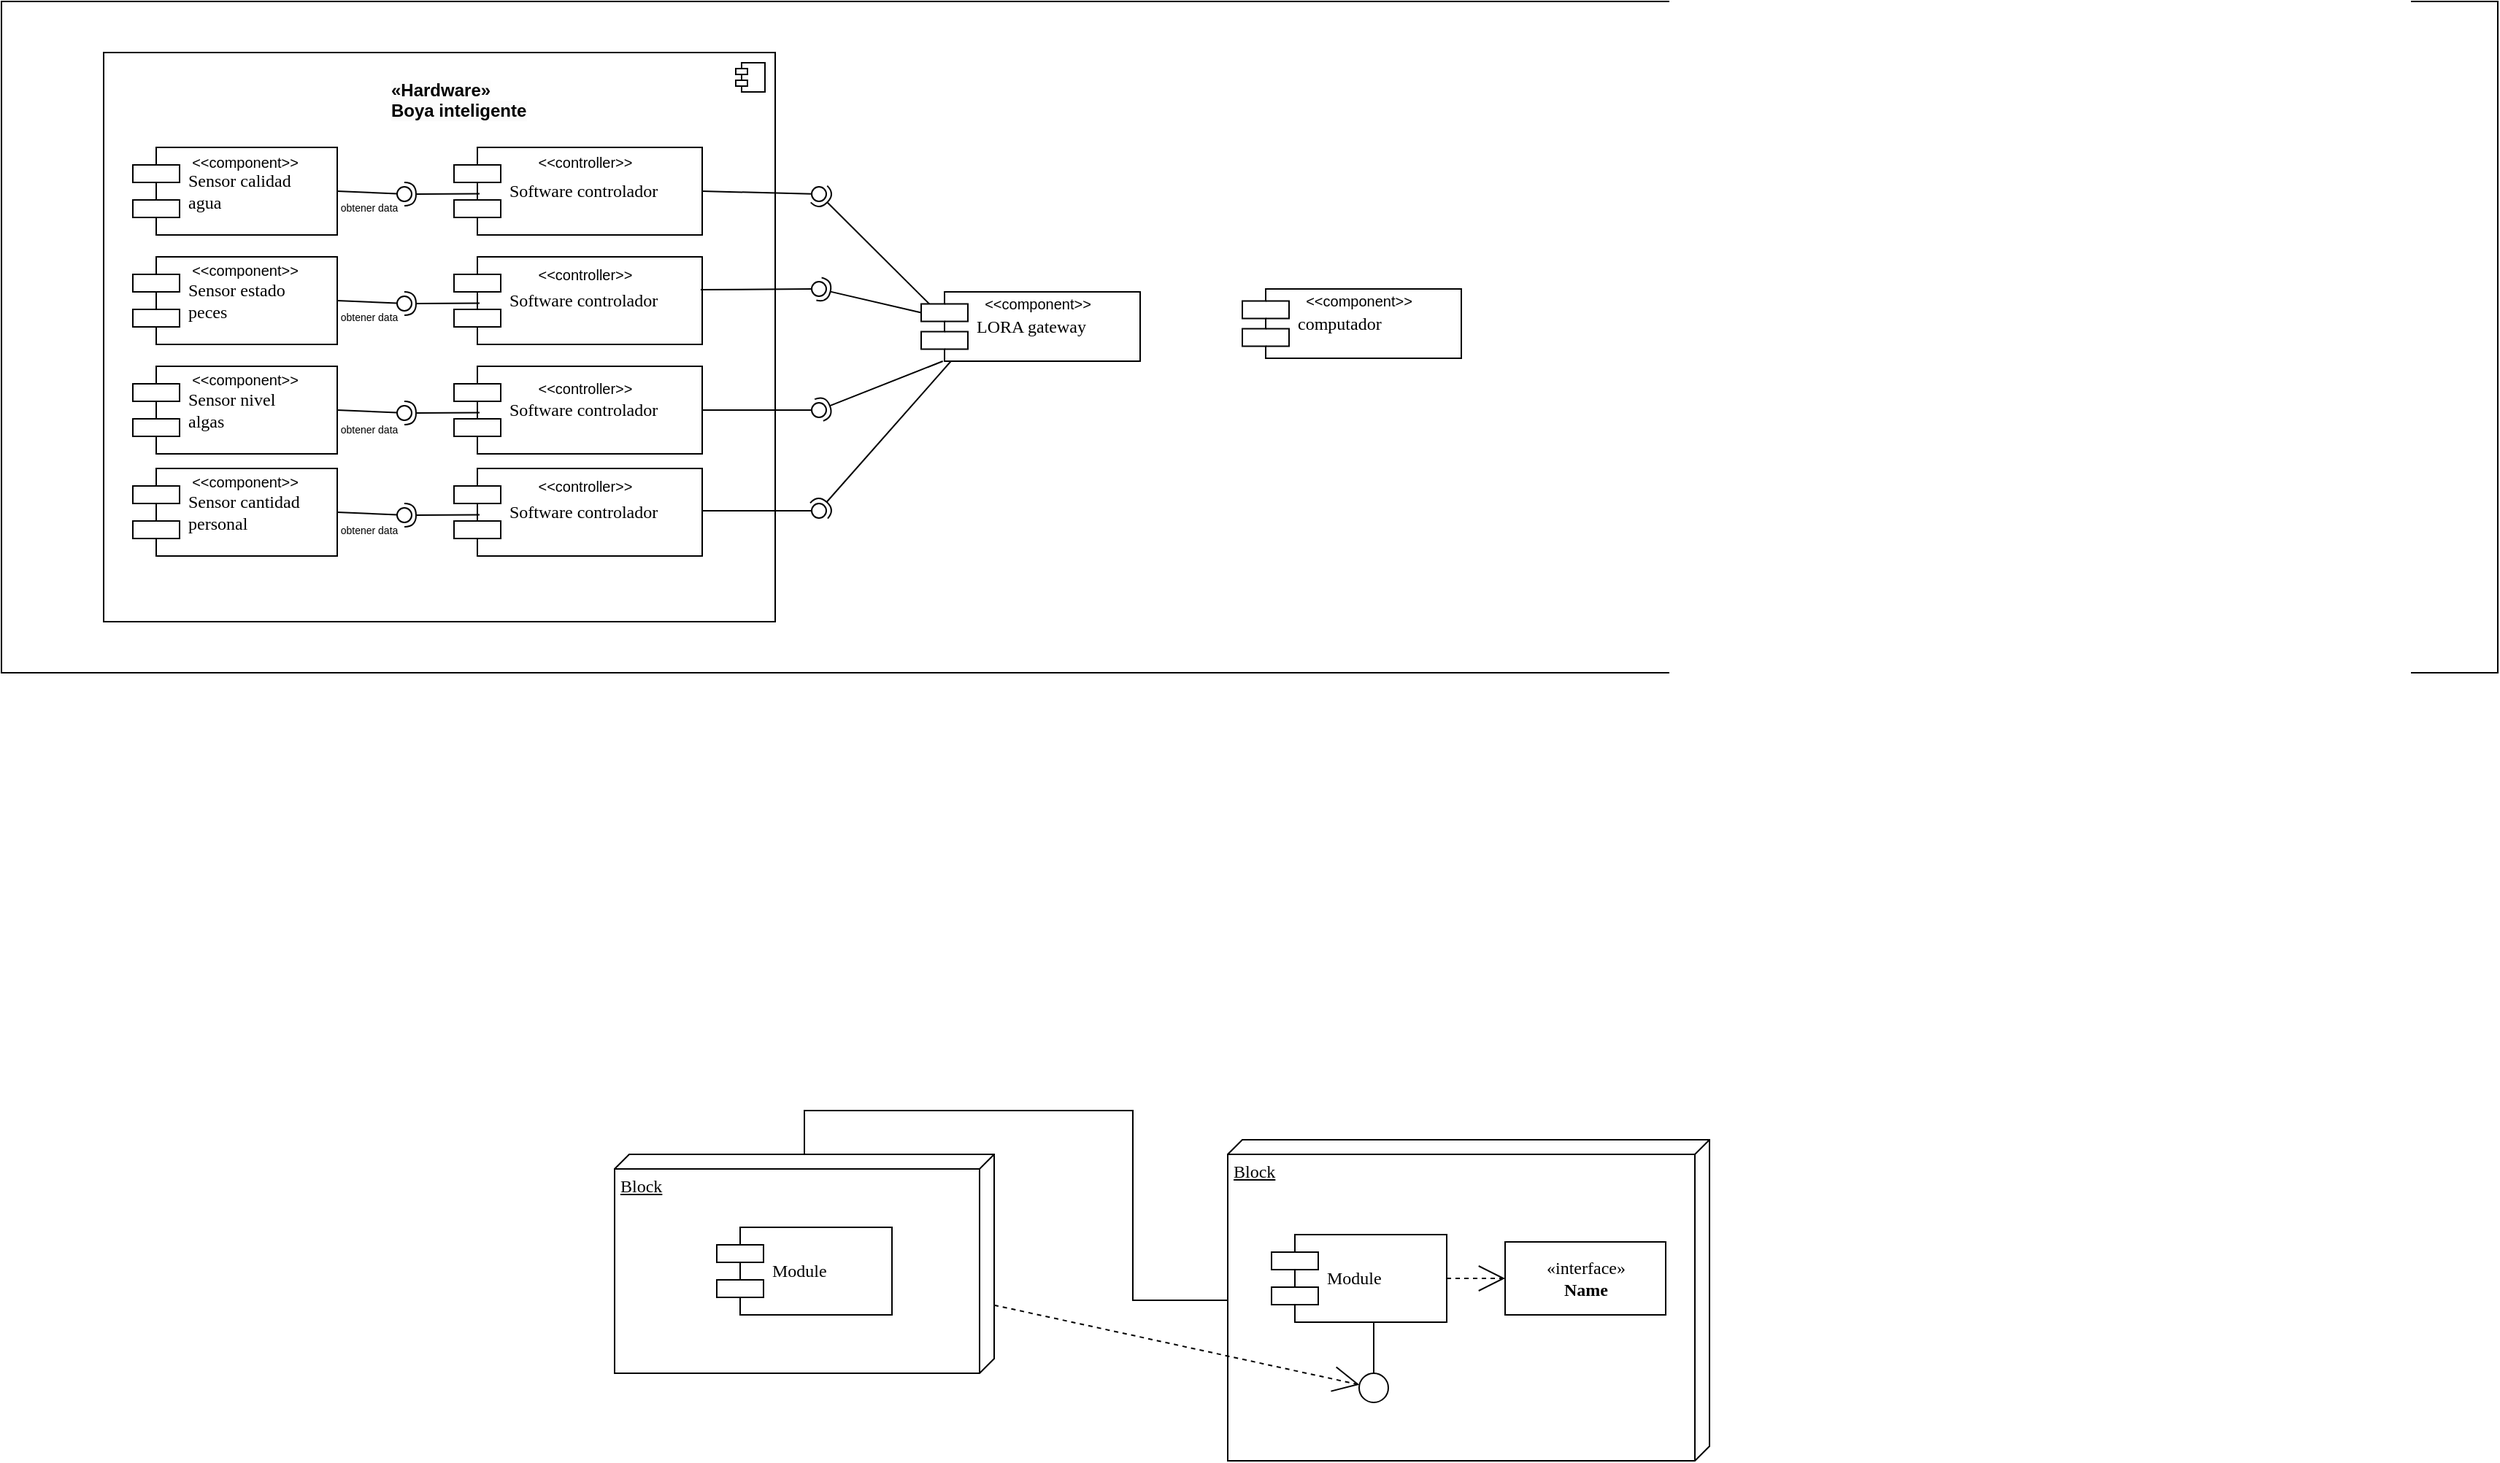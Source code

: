 <mxfile version="24.3.1" type="github">
  <diagram name="Page-1" id="5f0bae14-7c28-e335-631c-24af17079c00">
    <mxGraphModel dx="1841" dy="379" grid="1" gridSize="10" guides="1" tooltips="1" connect="1" arrows="1" fold="1" page="1" pageScale="1" pageWidth="1100" pageHeight="850" background="none" math="0" shadow="0">
      <root>
        <mxCell id="0" />
        <mxCell id="1" parent="0" />
        <mxCell id="qqnhKsSnMTDeRwUh5UgO-30" value="&lt;p style=&quot;line-height: 100%;&quot;&gt;&lt;br&gt;&lt;/p&gt;" style="html=1;dropTarget=0;whiteSpace=wrap;fillColor=none;movable=0;resizable=0;rotatable=0;deletable=0;editable=0;locked=1;connectable=0;" vertex="1" parent="1">
          <mxGeometry x="-10" y="35" width="460" height="390" as="geometry" />
        </mxCell>
        <mxCell id="qqnhKsSnMTDeRwUh5UgO-31" value="" style="shape=module;jettyWidth=8;jettyHeight=4;" vertex="1" parent="qqnhKsSnMTDeRwUh5UgO-30">
          <mxGeometry x="1" width="20" height="20" relative="1" as="geometry">
            <mxPoint x="-27" y="7" as="offset" />
          </mxGeometry>
        </mxCell>
        <mxCell id="39150e848f15840c-2" value="Block" style="verticalAlign=top;align=left;spacingTop=8;spacingLeft=2;spacingRight=12;shape=cube;size=10;direction=south;fontStyle=4;html=1;rounded=0;shadow=0;comic=0;labelBackgroundColor=none;strokeWidth=1;fontFamily=Verdana;fontSize=12" parent="1" vertex="1">
          <mxGeometry x="760" y="780" width="330" height="220" as="geometry" />
        </mxCell>
        <mxCell id="39150e848f15840c-3" value="Block" style="verticalAlign=top;align=left;spacingTop=8;spacingLeft=2;spacingRight=12;shape=cube;size=10;direction=south;fontStyle=4;html=1;rounded=0;shadow=0;comic=0;labelBackgroundColor=none;strokeWidth=1;fontFamily=Verdana;fontSize=12" parent="1" vertex="1">
          <mxGeometry x="340" y="790" width="260" height="150" as="geometry" />
        </mxCell>
        <mxCell id="39150e848f15840c-5" value="Sensor&amp;nbsp;&lt;span style=&quot;background-color: initial;&quot;&gt;calidad&lt;/span&gt;&lt;div&gt;agua&lt;/div&gt;" style="shape=component;align=left;spacingLeft=36;rounded=0;shadow=0;comic=0;labelBackgroundColor=none;strokeWidth=1;fontFamily=Verdana;fontSize=12;html=1;" parent="1" vertex="1">
          <mxGeometry x="10" y="100" width="140" height="60" as="geometry" />
        </mxCell>
        <mxCell id="39150e848f15840c-7" value="Module" style="shape=component;align=left;spacingLeft=36;rounded=0;shadow=0;comic=0;labelBackgroundColor=none;strokeWidth=1;fontFamily=Verdana;fontSize=12;html=1;" parent="1" vertex="1">
          <mxGeometry x="790" y="845" width="120" height="60" as="geometry" />
        </mxCell>
        <mxCell id="39150e848f15840c-8" value="&amp;laquo;interface&amp;raquo;&lt;br&gt;&lt;b&gt;Name&lt;/b&gt;" style="html=1;rounded=0;shadow=0;comic=0;labelBackgroundColor=none;strokeWidth=1;fontFamily=Verdana;fontSize=12;align=center;" parent="1" vertex="1">
          <mxGeometry x="950" y="850" width="110" height="50" as="geometry" />
        </mxCell>
        <mxCell id="39150e848f15840c-9" value="" style="ellipse;whiteSpace=wrap;html=1;rounded=0;shadow=0;comic=0;labelBackgroundColor=none;strokeWidth=1;fontFamily=Verdana;fontSize=12;align=center;" parent="1" vertex="1">
          <mxGeometry x="850" y="940" width="20" height="20" as="geometry" />
        </mxCell>
        <mxCell id="39150e848f15840c-10" value="Module" style="shape=component;align=left;spacingLeft=36;rounded=0;shadow=0;comic=0;labelBackgroundColor=none;strokeWidth=1;fontFamily=Verdana;fontSize=12;html=1;" parent="1" vertex="1">
          <mxGeometry x="410" y="840" width="120" height="60" as="geometry" />
        </mxCell>
        <mxCell id="39150e848f15840c-12" style="edgeStyle=none;rounded=0;html=1;dashed=1;labelBackgroundColor=none;startArrow=none;startFill=0;startSize=8;endArrow=open;endFill=0;endSize=16;fontFamily=Verdana;fontSize=12;" parent="1" source="39150e848f15840c-3" target="39150e848f15840c-9" edge="1">
          <mxGeometry relative="1" as="geometry" />
        </mxCell>
        <mxCell id="39150e848f15840c-13" style="edgeStyle=elbowEdgeStyle;rounded=0;html=1;labelBackgroundColor=none;startArrow=none;startFill=0;startSize=8;endArrow=none;endFill=0;endSize=16;fontFamily=Verdana;fontSize=12;" parent="1" source="39150e848f15840c-9" target="39150e848f15840c-7" edge="1">
          <mxGeometry relative="1" as="geometry" />
        </mxCell>
        <mxCell id="39150e848f15840c-16" style="edgeStyle=orthogonalEdgeStyle;rounded=0;html=1;dashed=1;labelBackgroundColor=none;startArrow=none;startFill=0;startSize=8;endArrow=open;endFill=0;endSize=16;fontFamily=Verdana;fontSize=12;" parent="1" source="39150e848f15840c-7" target="39150e848f15840c-8" edge="1">
          <mxGeometry relative="1" as="geometry" />
        </mxCell>
        <mxCell id="39150e848f15840c-17" style="edgeStyle=orthogonalEdgeStyle;rounded=0;html=1;labelBackgroundColor=none;startArrow=none;startFill=0;startSize=8;endArrow=none;endFill=0;endSize=16;fontFamily=Verdana;fontSize=12;" parent="1" source="39150e848f15840c-3" target="39150e848f15840c-2" edge="1">
          <mxGeometry relative="1" as="geometry">
            <Array as="points">
              <mxPoint x="470" y="760" />
              <mxPoint x="695" y="760" />
              <mxPoint x="695" y="890" />
            </Array>
          </mxGeometry>
        </mxCell>
        <mxCell id="qqnhKsSnMTDeRwUh5UgO-1" value="Software controlador" style="shape=component;align=left;spacingLeft=36;rounded=0;shadow=0;comic=0;labelBackgroundColor=none;strokeWidth=1;fontFamily=Verdana;fontSize=12;html=1;" vertex="1" parent="1">
          <mxGeometry x="230" y="100" width="170" height="60" as="geometry" />
        </mxCell>
        <mxCell id="qqnhKsSnMTDeRwUh5UgO-2" value="" style="rounded=0;orthogonalLoop=1;jettySize=auto;html=1;endArrow=halfCircle;endFill=0;endSize=6;strokeWidth=1;sketch=0;fontSize=12;curved=1;exitX=0.103;exitY=0.53;exitDx=0;exitDy=0;exitPerimeter=0;" edge="1" target="qqnhKsSnMTDeRwUh5UgO-4" parent="1" source="qqnhKsSnMTDeRwUh5UgO-1">
          <mxGeometry relative="1" as="geometry">
            <mxPoint x="216" y="132" as="sourcePoint" />
          </mxGeometry>
        </mxCell>
        <mxCell id="qqnhKsSnMTDeRwUh5UgO-3" value="" style="rounded=0;orthogonalLoop=1;jettySize=auto;html=1;endArrow=oval;endFill=0;sketch=0;sourcePerimeterSpacing=0;targetPerimeterSpacing=0;endSize=10;fontSize=12;curved=1;exitX=1;exitY=0.5;exitDx=0;exitDy=0;" edge="1" target="qqnhKsSnMTDeRwUh5UgO-4" parent="1" source="39150e848f15840c-5">
          <mxGeometry relative="1" as="geometry">
            <mxPoint x="176" y="132" as="sourcePoint" />
          </mxGeometry>
        </mxCell>
        <mxCell id="qqnhKsSnMTDeRwUh5UgO-4" value="" style="ellipse;whiteSpace=wrap;html=1;align=center;aspect=fixed;fillColor=none;strokeColor=none;resizable=0;perimeter=centerPerimeter;rotatable=0;allowArrows=0;points=[];outlineConnect=1;" vertex="1" parent="1">
          <mxGeometry x="191" y="127" width="10" height="10" as="geometry" />
        </mxCell>
        <mxCell id="qqnhKsSnMTDeRwUh5UgO-6" value="Sensor&amp;nbsp;&lt;span style=&quot;background-color: initial;&quot;&gt;estado&lt;/span&gt;&lt;div&gt;peces&lt;/div&gt;" style="shape=component;align=left;spacingLeft=36;rounded=0;shadow=0;comic=0;labelBackgroundColor=none;strokeWidth=1;fontFamily=Verdana;fontSize=12;html=1;" vertex="1" parent="1">
          <mxGeometry x="10" y="175" width="140" height="60" as="geometry" />
        </mxCell>
        <mxCell id="qqnhKsSnMTDeRwUh5UgO-7" value="Software controlador" style="shape=component;align=left;spacingLeft=36;rounded=0;shadow=0;comic=0;labelBackgroundColor=none;strokeWidth=1;fontFamily=Verdana;fontSize=12;html=1;" vertex="1" parent="1">
          <mxGeometry x="230" y="175" width="170" height="60" as="geometry" />
        </mxCell>
        <mxCell id="qqnhKsSnMTDeRwUh5UgO-8" value="" style="rounded=0;orthogonalLoop=1;jettySize=auto;html=1;endArrow=halfCircle;endFill=0;endSize=6;strokeWidth=1;sketch=0;fontSize=12;curved=1;exitX=0.103;exitY=0.53;exitDx=0;exitDy=0;exitPerimeter=0;" edge="1" parent="1" source="qqnhKsSnMTDeRwUh5UgO-7" target="qqnhKsSnMTDeRwUh5UgO-10">
          <mxGeometry relative="1" as="geometry">
            <mxPoint x="216" y="207" as="sourcePoint" />
          </mxGeometry>
        </mxCell>
        <mxCell id="qqnhKsSnMTDeRwUh5UgO-9" value="" style="rounded=0;orthogonalLoop=1;jettySize=auto;html=1;endArrow=oval;endFill=0;sketch=0;sourcePerimeterSpacing=0;targetPerimeterSpacing=0;endSize=10;fontSize=12;curved=1;exitX=1;exitY=0.5;exitDx=0;exitDy=0;" edge="1" parent="1" source="qqnhKsSnMTDeRwUh5UgO-6" target="qqnhKsSnMTDeRwUh5UgO-10">
          <mxGeometry relative="1" as="geometry">
            <mxPoint x="176" y="207" as="sourcePoint" />
          </mxGeometry>
        </mxCell>
        <mxCell id="qqnhKsSnMTDeRwUh5UgO-10" value="" style="ellipse;whiteSpace=wrap;html=1;align=center;aspect=fixed;fillColor=none;strokeColor=none;resizable=0;perimeter=centerPerimeter;rotatable=0;allowArrows=0;points=[];outlineConnect=1;" vertex="1" parent="1">
          <mxGeometry x="191" y="202" width="10" height="10" as="geometry" />
        </mxCell>
        <mxCell id="qqnhKsSnMTDeRwUh5UgO-11" value="Sensor&amp;nbsp;&lt;span style=&quot;background-color: initial;&quot;&gt;nivel&lt;/span&gt;&lt;div&gt;algas&lt;/div&gt;" style="shape=component;align=left;spacingLeft=36;rounded=0;shadow=0;comic=0;labelBackgroundColor=none;strokeWidth=1;fontFamily=Verdana;fontSize=12;html=1;" vertex="1" parent="1">
          <mxGeometry x="10" y="250" width="140" height="60" as="geometry" />
        </mxCell>
        <mxCell id="qqnhKsSnMTDeRwUh5UgO-12" value="Software controlador" style="shape=component;align=left;spacingLeft=36;rounded=0;shadow=0;comic=0;labelBackgroundColor=none;strokeWidth=1;fontFamily=Verdana;fontSize=12;html=1;" vertex="1" parent="1">
          <mxGeometry x="230" y="250" width="170" height="60" as="geometry" />
        </mxCell>
        <mxCell id="qqnhKsSnMTDeRwUh5UgO-13" value="" style="rounded=0;orthogonalLoop=1;jettySize=auto;html=1;endArrow=halfCircle;endFill=0;endSize=6;strokeWidth=1;sketch=0;fontSize=12;curved=1;exitX=0.103;exitY=0.53;exitDx=0;exitDy=0;exitPerimeter=0;" edge="1" parent="1" source="qqnhKsSnMTDeRwUh5UgO-12" target="qqnhKsSnMTDeRwUh5UgO-15">
          <mxGeometry relative="1" as="geometry">
            <mxPoint x="216" y="282" as="sourcePoint" />
          </mxGeometry>
        </mxCell>
        <mxCell id="qqnhKsSnMTDeRwUh5UgO-14" value="" style="rounded=0;orthogonalLoop=1;jettySize=auto;html=1;endArrow=oval;endFill=0;sketch=0;sourcePerimeterSpacing=0;targetPerimeterSpacing=0;endSize=10;fontSize=12;curved=1;exitX=1;exitY=0.5;exitDx=0;exitDy=0;" edge="1" parent="1" source="qqnhKsSnMTDeRwUh5UgO-11" target="qqnhKsSnMTDeRwUh5UgO-15">
          <mxGeometry relative="1" as="geometry">
            <mxPoint x="176" y="282" as="sourcePoint" />
          </mxGeometry>
        </mxCell>
        <mxCell id="qqnhKsSnMTDeRwUh5UgO-15" value="" style="ellipse;whiteSpace=wrap;html=1;align=center;aspect=fixed;fillColor=none;strokeColor=none;resizable=0;perimeter=centerPerimeter;rotatable=0;allowArrows=0;points=[];outlineConnect=1;" vertex="1" parent="1">
          <mxGeometry x="191" y="277" width="10" height="10" as="geometry" />
        </mxCell>
        <mxCell id="qqnhKsSnMTDeRwUh5UgO-16" value="Sensor&amp;nbsp;&lt;span style=&quot;background-color: initial;&quot;&gt;cantidad&lt;/span&gt;&lt;div&gt;personal&lt;/div&gt;" style="shape=component;align=left;spacingLeft=36;rounded=0;shadow=0;comic=0;labelBackgroundColor=none;strokeWidth=1;fontFamily=Verdana;fontSize=12;html=1;" vertex="1" parent="1">
          <mxGeometry x="10" y="320" width="140" height="60" as="geometry" />
        </mxCell>
        <mxCell id="qqnhKsSnMTDeRwUh5UgO-17" value="Software controlador" style="shape=component;align=left;spacingLeft=36;rounded=0;shadow=0;comic=0;labelBackgroundColor=none;strokeWidth=1;fontFamily=Verdana;fontSize=12;html=1;" vertex="1" parent="1">
          <mxGeometry x="230" y="320" width="170" height="60" as="geometry" />
        </mxCell>
        <mxCell id="qqnhKsSnMTDeRwUh5UgO-18" value="" style="rounded=0;orthogonalLoop=1;jettySize=auto;html=1;endArrow=halfCircle;endFill=0;endSize=6;strokeWidth=1;sketch=0;fontSize=12;curved=1;exitX=0.103;exitY=0.53;exitDx=0;exitDy=0;exitPerimeter=0;" edge="1" parent="1" source="qqnhKsSnMTDeRwUh5UgO-17" target="qqnhKsSnMTDeRwUh5UgO-20">
          <mxGeometry relative="1" as="geometry">
            <mxPoint x="216" y="352" as="sourcePoint" />
          </mxGeometry>
        </mxCell>
        <mxCell id="qqnhKsSnMTDeRwUh5UgO-19" value="" style="rounded=0;orthogonalLoop=1;jettySize=auto;html=1;endArrow=oval;endFill=0;sketch=0;sourcePerimeterSpacing=0;targetPerimeterSpacing=0;endSize=10;fontSize=12;curved=1;exitX=1;exitY=0.5;exitDx=0;exitDy=0;" edge="1" parent="1" source="qqnhKsSnMTDeRwUh5UgO-16" target="qqnhKsSnMTDeRwUh5UgO-20">
          <mxGeometry relative="1" as="geometry">
            <mxPoint x="176" y="352" as="sourcePoint" />
          </mxGeometry>
        </mxCell>
        <mxCell id="qqnhKsSnMTDeRwUh5UgO-20" value="" style="ellipse;whiteSpace=wrap;html=1;align=center;aspect=fixed;fillColor=none;strokeColor=none;resizable=0;perimeter=centerPerimeter;rotatable=0;allowArrows=0;points=[];outlineConnect=1;" vertex="1" parent="1">
          <mxGeometry x="191" y="347" width="10" height="10" as="geometry" />
        </mxCell>
        <mxCell id="qqnhKsSnMTDeRwUh5UgO-22" value="obtener data" style="text;strokeColor=none;fillColor=none;html=1;align=center;verticalAlign=middle;whiteSpace=wrap;rounded=0;fontSize=7;" vertex="1" parent="1">
          <mxGeometry x="117" y="137" width="110" height="10" as="geometry" />
        </mxCell>
        <mxCell id="qqnhKsSnMTDeRwUh5UgO-23" value="obtener data" style="text;strokeColor=none;fillColor=none;html=1;align=center;verticalAlign=middle;whiteSpace=wrap;rounded=0;fontSize=7;" vertex="1" parent="1">
          <mxGeometry x="117" y="212" width="110" height="10" as="geometry" />
        </mxCell>
        <mxCell id="qqnhKsSnMTDeRwUh5UgO-24" value="obtener data" style="text;strokeColor=none;fillColor=none;html=1;align=center;verticalAlign=middle;whiteSpace=wrap;rounded=0;fontSize=7;" vertex="1" parent="1">
          <mxGeometry x="117" y="289" width="110" height="10" as="geometry" />
        </mxCell>
        <mxCell id="qqnhKsSnMTDeRwUh5UgO-25" value="obtener data" style="text;strokeColor=none;fillColor=none;html=1;align=center;verticalAlign=middle;whiteSpace=wrap;rounded=0;fontSize=7;" vertex="1" parent="1">
          <mxGeometry x="117" y="358" width="110" height="10" as="geometry" />
        </mxCell>
        <mxCell id="qqnhKsSnMTDeRwUh5UgO-27" value="&amp;lt;&amp;lt;component&amp;gt;&amp;gt;" style="text;strokeColor=none;fillColor=none;html=1;align=center;verticalAlign=middle;whiteSpace=wrap;rounded=0;fontSize=10;" vertex="1" parent="1">
          <mxGeometry x="57" y="95" width="60" height="30" as="geometry" />
        </mxCell>
        <mxCell id="qqnhKsSnMTDeRwUh5UgO-32" value="&lt;b&gt;&lt;span style=&quot;color: rgb(0, 0, 0); font-family: Helvetica; font-size: 12px; font-style: normal; font-variant-ligatures: normal; font-variant-caps: normal; letter-spacing: normal; orphans: 2; text-align: center; text-indent: 0px; text-transform: none; widows: 2; word-spacing: 0px; -webkit-text-stroke-width: 0px; white-space: normal; background-color: rgb(251, 251, 251); text-decoration-thickness: initial; text-decoration-style: initial; text-decoration-color: initial; float: none; display: inline !important;&quot;&gt;«Hardware»&lt;/span&gt;&lt;br style=&quot;border-color: var(--border-color); color: rgb(0, 0, 0); font-family: Helvetica; font-size: 12px; font-style: normal; font-variant-ligatures: normal; font-variant-caps: normal; letter-spacing: normal; orphans: 2; text-align: center; text-indent: 0px; text-transform: none; widows: 2; word-spacing: 0px; -webkit-text-stroke-width: 0px; white-space: normal; background-color: rgb(251, 251, 251); text-decoration-thickness: initial; text-decoration-style: initial; text-decoration-color: initial;&quot;&gt;&lt;span style=&quot;color: rgb(0, 0, 0); font-family: Helvetica; font-size: 12px; font-style: normal; font-variant-ligatures: normal; font-variant-caps: normal; letter-spacing: normal; orphans: 2; text-align: center; text-indent: 0px; text-transform: none; widows: 2; word-spacing: 0px; -webkit-text-stroke-width: 0px; white-space: normal; background-color: rgb(251, 251, 251); text-decoration-thickness: initial; text-decoration-style: initial; text-decoration-color: initial; float: none; display: inline !important;&quot;&gt;Boya inteligente&lt;/span&gt;&lt;/b&gt;" style="text;whiteSpace=wrap;html=1;" vertex="1" parent="1">
          <mxGeometry x="185" y="47" width="165" height="50" as="geometry" />
        </mxCell>
        <mxCell id="qqnhKsSnMTDeRwUh5UgO-33" value="&amp;lt;&amp;lt;component&amp;gt;&amp;gt;" style="text;strokeColor=none;fillColor=none;html=1;align=center;verticalAlign=middle;whiteSpace=wrap;rounded=0;fontSize=10;" vertex="1" parent="1">
          <mxGeometry x="57" y="169" width="60" height="30" as="geometry" />
        </mxCell>
        <mxCell id="qqnhKsSnMTDeRwUh5UgO-34" value="&amp;lt;&amp;lt;component&amp;gt;&amp;gt;" style="text;strokeColor=none;fillColor=none;html=1;align=center;verticalAlign=middle;whiteSpace=wrap;rounded=0;fontSize=10;" vertex="1" parent="1">
          <mxGeometry x="57" y="244" width="60" height="30" as="geometry" />
        </mxCell>
        <mxCell id="qqnhKsSnMTDeRwUh5UgO-35" value="&amp;lt;&amp;lt;component&amp;gt;&amp;gt;" style="text;strokeColor=none;fillColor=none;html=1;align=center;verticalAlign=middle;whiteSpace=wrap;rounded=0;fontSize=10;" vertex="1" parent="1">
          <mxGeometry x="57" y="314" width="60" height="30" as="geometry" />
        </mxCell>
        <mxCell id="qqnhKsSnMTDeRwUh5UgO-36" value="&amp;lt;&amp;lt;controller&amp;gt;&amp;gt;" style="text;strokeColor=none;fillColor=none;html=1;align=center;verticalAlign=middle;whiteSpace=wrap;rounded=0;fontSize=10;" vertex="1" parent="1">
          <mxGeometry x="290" y="95" width="60" height="30" as="geometry" />
        </mxCell>
        <mxCell id="qqnhKsSnMTDeRwUh5UgO-37" value="&amp;lt;&amp;lt;controller&amp;gt;&amp;gt;" style="text;strokeColor=none;fillColor=none;html=1;align=center;verticalAlign=middle;whiteSpace=wrap;rounded=0;fontSize=10;" vertex="1" parent="1">
          <mxGeometry x="290" y="172" width="60" height="30" as="geometry" />
        </mxCell>
        <mxCell id="qqnhKsSnMTDeRwUh5UgO-38" value="&amp;lt;&amp;lt;controller&amp;gt;&amp;gt;" style="text;strokeColor=none;fillColor=none;html=1;align=center;verticalAlign=middle;whiteSpace=wrap;rounded=0;fontSize=10;" vertex="1" parent="1">
          <mxGeometry x="290" y="250" width="60" height="30" as="geometry" />
        </mxCell>
        <mxCell id="qqnhKsSnMTDeRwUh5UgO-39" value="&amp;lt;&amp;lt;controller&amp;gt;&amp;gt;" style="text;strokeColor=none;fillColor=none;html=1;align=center;verticalAlign=middle;whiteSpace=wrap;rounded=0;fontSize=10;" vertex="1" parent="1">
          <mxGeometry x="290" y="317" width="60" height="30" as="geometry" />
        </mxCell>
        <mxCell id="qqnhKsSnMTDeRwUh5UgO-45" value="" style="rounded=0;orthogonalLoop=1;jettySize=auto;html=1;endArrow=halfCircle;endFill=0;endSize=6;strokeWidth=1;sketch=0;fontSize=12;curved=1;exitX=0.115;exitY=0.419;exitDx=0;exitDy=0;exitPerimeter=0;" edge="1" target="qqnhKsSnMTDeRwUh5UgO-47" parent="1" source="qqnhKsSnMTDeRwUh5UgO-40">
          <mxGeometry relative="1" as="geometry">
            <mxPoint x="500" y="132" as="sourcePoint" />
          </mxGeometry>
        </mxCell>
        <mxCell id="qqnhKsSnMTDeRwUh5UgO-46" value="" style="rounded=0;orthogonalLoop=1;jettySize=auto;html=1;endArrow=oval;endFill=0;sketch=0;sourcePerimeterSpacing=0;targetPerimeterSpacing=0;endSize=10;fontSize=12;curved=1;exitX=1;exitY=0.5;exitDx=0;exitDy=0;" edge="1" target="qqnhKsSnMTDeRwUh5UgO-47" parent="1" source="qqnhKsSnMTDeRwUh5UgO-1">
          <mxGeometry relative="1" as="geometry">
            <mxPoint x="460" y="132" as="sourcePoint" />
          </mxGeometry>
        </mxCell>
        <mxCell id="qqnhKsSnMTDeRwUh5UgO-47" value="" style="ellipse;whiteSpace=wrap;html=1;align=center;aspect=fixed;fillColor=none;strokeColor=none;resizable=0;perimeter=centerPerimeter;rotatable=0;allowArrows=0;points=[];outlineConnect=1;" vertex="1" parent="1">
          <mxGeometry x="475" y="127" width="10" height="10" as="geometry" />
        </mxCell>
        <mxCell id="qqnhKsSnMTDeRwUh5UgO-48" value="" style="group" vertex="1" connectable="0" parent="1">
          <mxGeometry x="550" y="192" width="150" height="54.5" as="geometry" />
        </mxCell>
        <mxCell id="qqnhKsSnMTDeRwUh5UgO-40" value="LORA gateway" style="shape=component;align=left;spacingLeft=36;rounded=0;shadow=0;comic=0;labelBackgroundColor=none;strokeWidth=1;fontFamily=Verdana;fontSize=12;html=1;" vertex="1" parent="qqnhKsSnMTDeRwUh5UgO-48">
          <mxGeometry y="7" width="150" height="47.5" as="geometry" />
        </mxCell>
        <mxCell id="qqnhKsSnMTDeRwUh5UgO-41" value="&amp;lt;&amp;lt;component&amp;gt;&amp;gt;" style="text;strokeColor=none;fillColor=none;html=1;align=center;verticalAlign=middle;whiteSpace=wrap;rounded=0;fontSize=10;" vertex="1" parent="qqnhKsSnMTDeRwUh5UgO-48">
          <mxGeometry x="50" width="60" height="30" as="geometry" />
        </mxCell>
        <mxCell id="qqnhKsSnMTDeRwUh5UgO-49" value="" style="rounded=0;orthogonalLoop=1;jettySize=auto;html=1;endArrow=halfCircle;endFill=0;endSize=6;strokeWidth=1;sketch=0;fontSize=12;curved=1;exitX=0;exitY=0.3;exitDx=0;exitDy=0;" edge="1" target="qqnhKsSnMTDeRwUh5UgO-51" parent="1" source="qqnhKsSnMTDeRwUh5UgO-40">
          <mxGeometry relative="1" as="geometry">
            <mxPoint x="550" y="220" as="sourcePoint" />
          </mxGeometry>
        </mxCell>
        <mxCell id="qqnhKsSnMTDeRwUh5UgO-50" value="" style="rounded=0;orthogonalLoop=1;jettySize=auto;html=1;endArrow=oval;endFill=0;sketch=0;sourcePerimeterSpacing=0;targetPerimeterSpacing=0;endSize=10;fontSize=12;curved=1;exitX=0.994;exitY=0.376;exitDx=0;exitDy=0;exitPerimeter=0;" edge="1" target="qqnhKsSnMTDeRwUh5UgO-51" parent="1" source="qqnhKsSnMTDeRwUh5UgO-7">
          <mxGeometry relative="1" as="geometry">
            <mxPoint x="460" y="197" as="sourcePoint" />
          </mxGeometry>
        </mxCell>
        <mxCell id="qqnhKsSnMTDeRwUh5UgO-51" value="" style="ellipse;whiteSpace=wrap;html=1;align=center;aspect=fixed;fillColor=none;strokeColor=none;resizable=0;perimeter=centerPerimeter;rotatable=0;allowArrows=0;points=[];outlineConnect=1;" vertex="1" parent="1">
          <mxGeometry x="475" y="192" width="10" height="10" as="geometry" />
        </mxCell>
        <mxCell id="qqnhKsSnMTDeRwUh5UgO-52" value="" style="rounded=0;orthogonalLoop=1;jettySize=auto;html=1;endArrow=halfCircle;endFill=0;endSize=6;strokeWidth=1;sketch=0;fontSize=12;curved=1;" edge="1" target="qqnhKsSnMTDeRwUh5UgO-54" parent="1" source="qqnhKsSnMTDeRwUh5UgO-40">
          <mxGeometry relative="1" as="geometry">
            <mxPoint x="500" y="280" as="sourcePoint" />
          </mxGeometry>
        </mxCell>
        <mxCell id="qqnhKsSnMTDeRwUh5UgO-53" value="" style="rounded=0;orthogonalLoop=1;jettySize=auto;html=1;endArrow=oval;endFill=0;sketch=0;sourcePerimeterSpacing=0;targetPerimeterSpacing=0;endSize=10;fontSize=12;curved=1;exitX=1;exitY=0.5;exitDx=0;exitDy=0;" edge="1" target="qqnhKsSnMTDeRwUh5UgO-54" parent="1" source="qqnhKsSnMTDeRwUh5UgO-12">
          <mxGeometry relative="1" as="geometry">
            <mxPoint x="460" y="280" as="sourcePoint" />
          </mxGeometry>
        </mxCell>
        <mxCell id="qqnhKsSnMTDeRwUh5UgO-54" value="" style="ellipse;whiteSpace=wrap;html=1;align=center;aspect=fixed;fillColor=none;strokeColor=none;resizable=0;perimeter=centerPerimeter;rotatable=0;allowArrows=0;points=[];outlineConnect=1;" vertex="1" parent="1">
          <mxGeometry x="475" y="275" width="10" height="10" as="geometry" />
        </mxCell>
        <mxCell id="qqnhKsSnMTDeRwUh5UgO-55" value="" style="rounded=0;orthogonalLoop=1;jettySize=auto;html=1;endArrow=halfCircle;endFill=0;endSize=6;strokeWidth=1;sketch=0;fontSize=12;curved=1;exitX=0.136;exitY=1;exitDx=0;exitDy=0;exitPerimeter=0;" edge="1" target="qqnhKsSnMTDeRwUh5UgO-57" parent="1" source="qqnhKsSnMTDeRwUh5UgO-40">
          <mxGeometry relative="1" as="geometry">
            <mxPoint x="570" y="250" as="sourcePoint" />
          </mxGeometry>
        </mxCell>
        <mxCell id="qqnhKsSnMTDeRwUh5UgO-56" value="" style="rounded=0;orthogonalLoop=1;jettySize=auto;html=1;endArrow=oval;endFill=0;sketch=0;sourcePerimeterSpacing=0;targetPerimeterSpacing=0;endSize=10;fontSize=12;curved=1;" edge="1" target="qqnhKsSnMTDeRwUh5UgO-57" parent="1">
          <mxGeometry relative="1" as="geometry">
            <mxPoint x="400" y="349" as="sourcePoint" />
          </mxGeometry>
        </mxCell>
        <mxCell id="qqnhKsSnMTDeRwUh5UgO-57" value="" style="ellipse;whiteSpace=wrap;html=1;align=center;aspect=fixed;fillColor=none;strokeColor=none;resizable=0;perimeter=centerPerimeter;rotatable=0;allowArrows=0;points=[];outlineConnect=1;" vertex="1" parent="1">
          <mxGeometry x="475" y="344" width="10" height="10" as="geometry" />
        </mxCell>
        <mxCell id="qqnhKsSnMTDeRwUh5UgO-59" value="" style="group" vertex="1" connectable="0" parent="1">
          <mxGeometry x="770" y="190" width="150" height="54.5" as="geometry" />
        </mxCell>
        <mxCell id="qqnhKsSnMTDeRwUh5UgO-60" value="computador" style="shape=component;align=left;spacingLeft=36;rounded=0;shadow=0;comic=0;labelBackgroundColor=none;strokeWidth=1;fontFamily=Verdana;fontSize=12;html=1;" vertex="1" parent="qqnhKsSnMTDeRwUh5UgO-59">
          <mxGeometry y="7" width="150" height="47.5" as="geometry" />
        </mxCell>
        <mxCell id="qqnhKsSnMTDeRwUh5UgO-61" value="&amp;lt;&amp;lt;component&amp;gt;&amp;gt;" style="text;strokeColor=none;fillColor=none;html=1;align=center;verticalAlign=middle;whiteSpace=wrap;rounded=0;fontSize=10;" vertex="1" parent="qqnhKsSnMTDeRwUh5UgO-59">
          <mxGeometry x="50" width="60" height="30" as="geometry" />
        </mxCell>
        <mxCell id="qqnhKsSnMTDeRwUh5UgO-62" value="" style="rounded=0;whiteSpace=wrap;html=1;fillColor=none;" vertex="1" parent="1">
          <mxGeometry x="-80" width="1710" height="460" as="geometry" />
        </mxCell>
      </root>
    </mxGraphModel>
  </diagram>
</mxfile>
